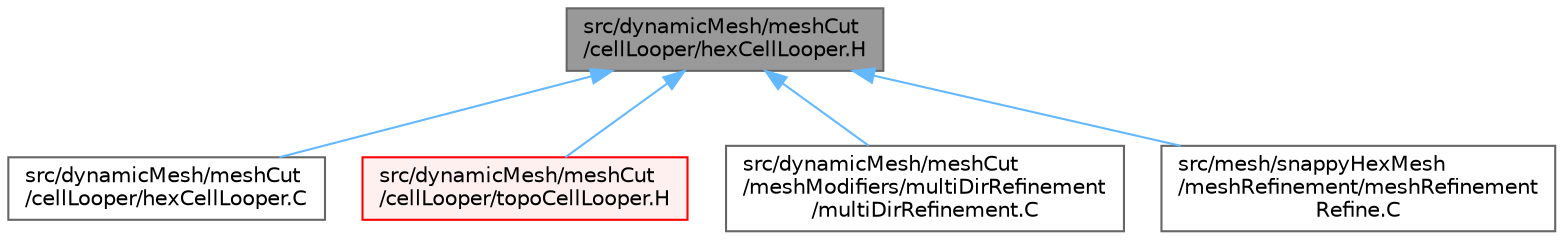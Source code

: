 digraph "src/dynamicMesh/meshCut/cellLooper/hexCellLooper.H"
{
 // LATEX_PDF_SIZE
  bgcolor="transparent";
  edge [fontname=Helvetica,fontsize=10,labelfontname=Helvetica,labelfontsize=10];
  node [fontname=Helvetica,fontsize=10,shape=box,height=0.2,width=0.4];
  Node1 [id="Node000001",label="src/dynamicMesh/meshCut\l/cellLooper/hexCellLooper.H",height=0.2,width=0.4,color="gray40", fillcolor="grey60", style="filled", fontcolor="black",tooltip=" "];
  Node1 -> Node2 [id="edge1_Node000001_Node000002",dir="back",color="steelblue1",style="solid",tooltip=" "];
  Node2 [id="Node000002",label="src/dynamicMesh/meshCut\l/cellLooper/hexCellLooper.C",height=0.2,width=0.4,color="grey40", fillcolor="white", style="filled",URL="$hexCellLooper_8C.html",tooltip=" "];
  Node1 -> Node3 [id="edge2_Node000001_Node000003",dir="back",color="steelblue1",style="solid",tooltip=" "];
  Node3 [id="Node000003",label="src/dynamicMesh/meshCut\l/cellLooper/topoCellLooper.H",height=0.2,width=0.4,color="red", fillcolor="#FFF0F0", style="filled",URL="$topoCellLooper_8H.html",tooltip=" "];
  Node1 -> Node5 [id="edge3_Node000001_Node000005",dir="back",color="steelblue1",style="solid",tooltip=" "];
  Node5 [id="Node000005",label="src/dynamicMesh/meshCut\l/meshModifiers/multiDirRefinement\l/multiDirRefinement.C",height=0.2,width=0.4,color="grey40", fillcolor="white", style="filled",URL="$multiDirRefinement_8C.html",tooltip=" "];
  Node1 -> Node6 [id="edge4_Node000001_Node000006",dir="back",color="steelblue1",style="solid",tooltip=" "];
  Node6 [id="Node000006",label="src/mesh/snappyHexMesh\l/meshRefinement/meshRefinement\lRefine.C",height=0.2,width=0.4,color="grey40", fillcolor="white", style="filled",URL="$meshRefinementRefine_8C.html",tooltip=" "];
}
